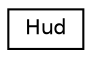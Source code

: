 digraph "Graphical Class Hierarchy"
{
 // LATEX_PDF_SIZE
  edge [fontname="Helvetica",fontsize="10",labelfontname="Helvetica",labelfontsize="10"];
  node [fontname="Helvetica",fontsize="10",shape=record];
  rankdir="LR";
  Node0 [label="Hud",height=0.2,width=0.4,color="black", fillcolor="white", style="filled",URL="$class_hud.html",tooltip=" "];
}
